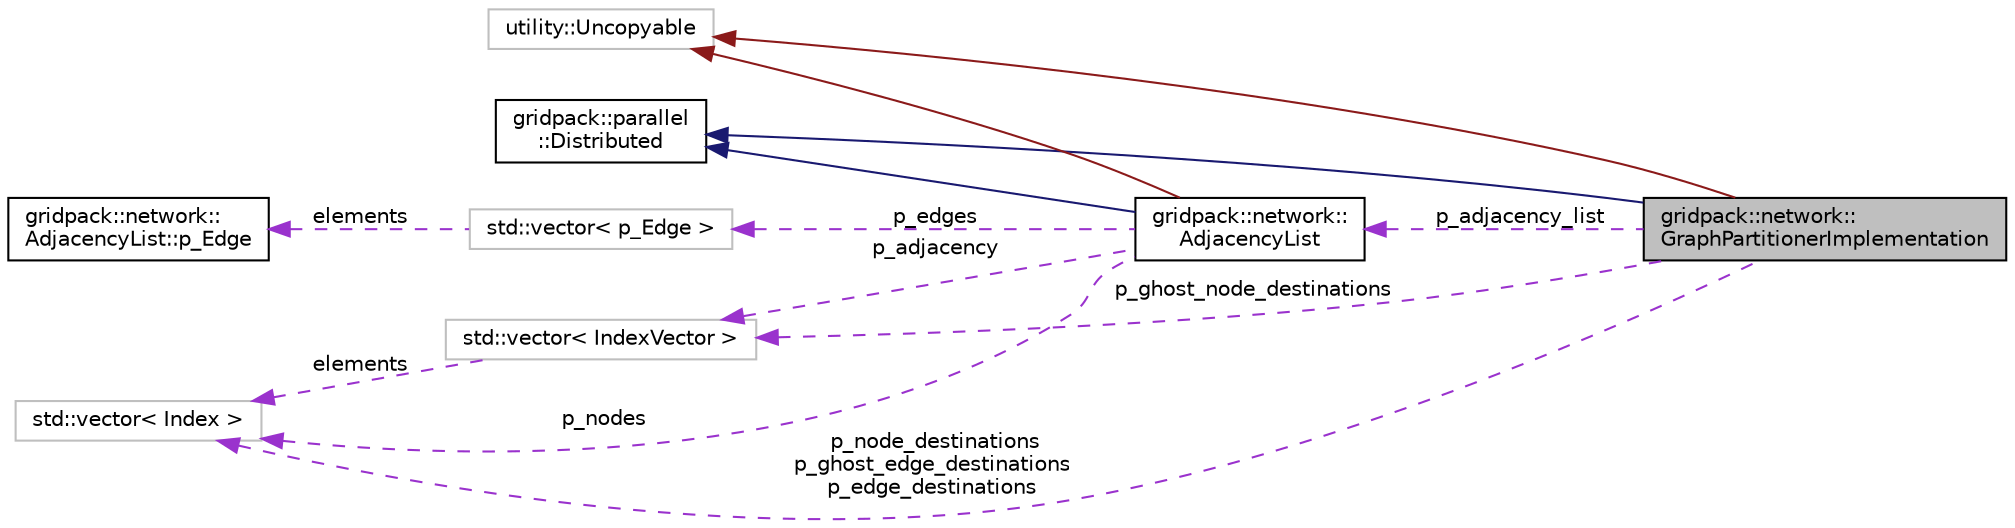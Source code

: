 digraph "gridpack::network::GraphPartitionerImplementation"
{
  edge [fontname="Helvetica",fontsize="10",labelfontname="Helvetica",labelfontsize="10"];
  node [fontname="Helvetica",fontsize="10",shape=record];
  rankdir="LR";
  Node1 [label="gridpack::network::\lGraphPartitionerImplementation",height=0.2,width=0.4,color="black", fillcolor="grey75", style="filled" fontcolor="black"];
  Node2 -> Node1 [dir="back",color="midnightblue",fontsize="10",style="solid",fontname="Helvetica"];
  Node2 [label="gridpack::parallel\l::Distributed",height=0.2,width=0.4,color="black", fillcolor="white", style="filled",URL="$classgridpack_1_1parallel_1_1_distributed.html",tooltip="Serves as a base class for parallel things. "];
  Node3 -> Node1 [dir="back",color="firebrick4",fontsize="10",style="solid",fontname="Helvetica"];
  Node3 [label="utility::Uncopyable",height=0.2,width=0.4,color="grey75", fillcolor="white", style="filled"];
  Node4 -> Node1 [dir="back",color="darkorchid3",fontsize="10",style="dashed",label=" p_adjacency_list" ,fontname="Helvetica"];
  Node4 [label="gridpack::network::\lAdjacencyList",height=0.2,width=0.4,color="black", fillcolor="white", style="filled",URL="$classgridpack_1_1network_1_1_adjacency_list.html"];
  Node2 -> Node4 [dir="back",color="midnightblue",fontsize="10",style="solid",fontname="Helvetica"];
  Node3 -> Node4 [dir="back",color="firebrick4",fontsize="10",style="solid",fontname="Helvetica"];
  Node5 -> Node4 [dir="back",color="darkorchid3",fontsize="10",style="dashed",label=" p_edges" ,fontname="Helvetica"];
  Node5 [label="std::vector\< p_Edge \>",height=0.2,width=0.4,color="grey75", fillcolor="white", style="filled"];
  Node6 -> Node5 [dir="back",color="darkorchid3",fontsize="10",style="dashed",label=" elements" ,fontname="Helvetica"];
  Node6 [label="gridpack::network::\lAdjacencyList::p_Edge",height=0.2,width=0.4,color="black", fillcolor="white", style="filled",URL="$structgridpack_1_1network_1_1_adjacency_list_1_1p___edge.html"];
  Node7 -> Node4 [dir="back",color="darkorchid3",fontsize="10",style="dashed",label=" p_adjacency" ,fontname="Helvetica"];
  Node7 [label="std::vector\< IndexVector \>",height=0.2,width=0.4,color="grey75", fillcolor="white", style="filled"];
  Node8 -> Node7 [dir="back",color="darkorchid3",fontsize="10",style="dashed",label=" elements" ,fontname="Helvetica"];
  Node8 [label="std::vector\< Index \>",height=0.2,width=0.4,color="grey75", fillcolor="white", style="filled"];
  Node8 -> Node4 [dir="back",color="darkorchid3",fontsize="10",style="dashed",label=" p_nodes" ,fontname="Helvetica"];
  Node7 -> Node1 [dir="back",color="darkorchid3",fontsize="10",style="dashed",label=" p_ghost_node_destinations" ,fontname="Helvetica"];
  Node8 -> Node1 [dir="back",color="darkorchid3",fontsize="10",style="dashed",label=" p_node_destinations\np_ghost_edge_destinations\np_edge_destinations" ,fontname="Helvetica"];
}
